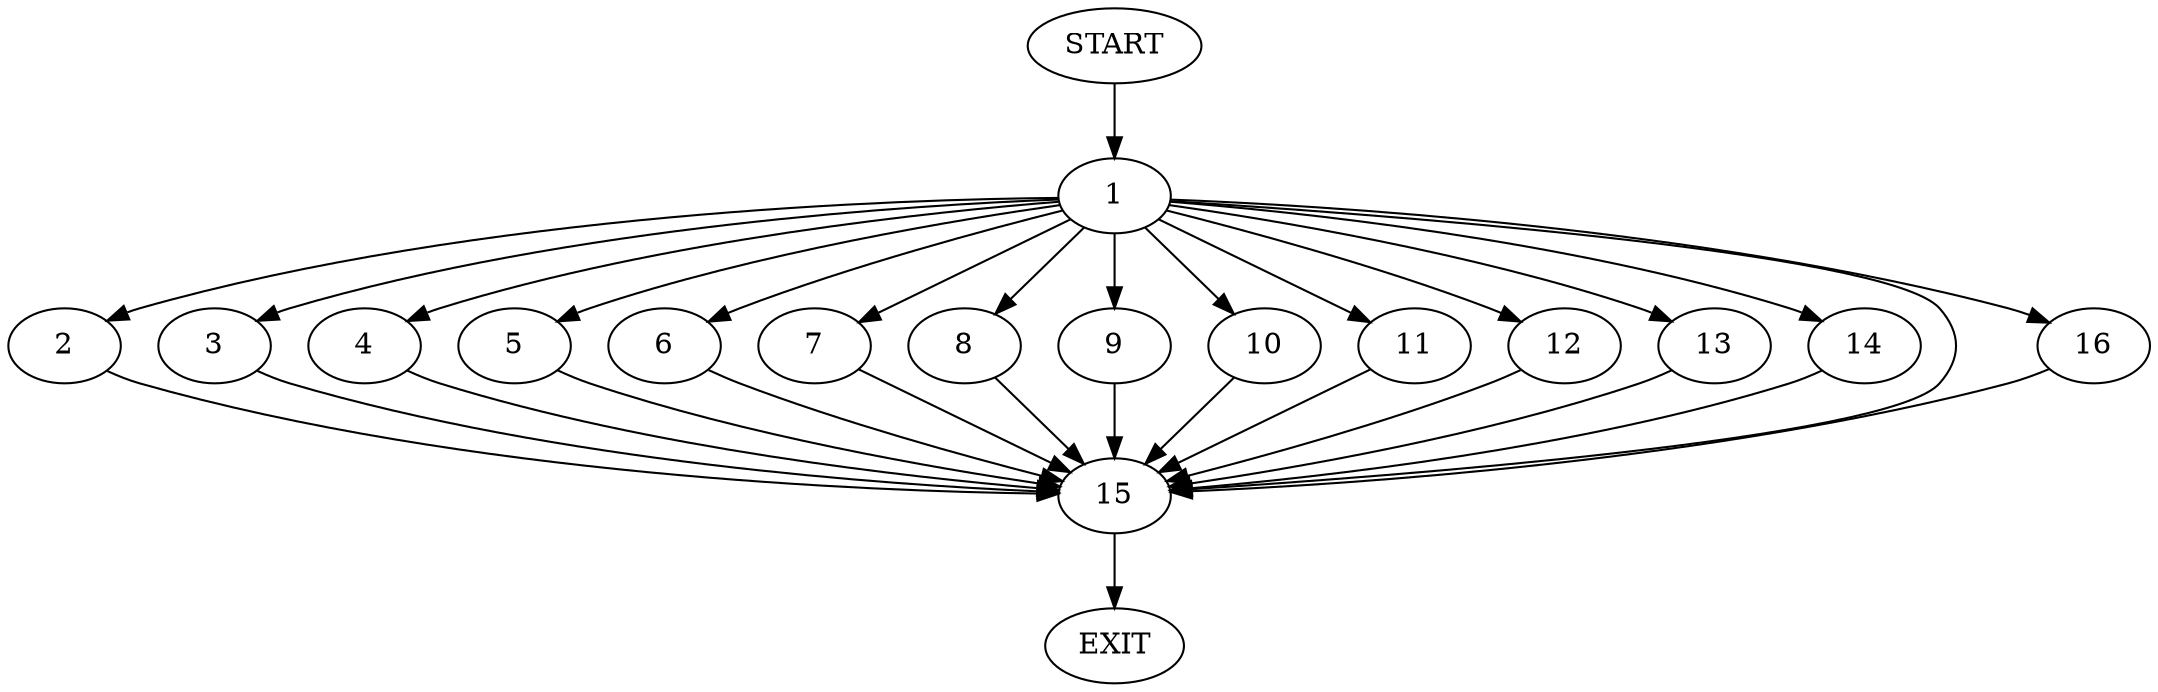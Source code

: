 digraph {
0 [label="START"]
17 [label="EXIT"]
0 -> 1
1 -> 2
1 -> 3
1 -> 4
1 -> 5
1 -> 6
1 -> 7
1 -> 8
1 -> 9
1 -> 10
1 -> 11
1 -> 12
1 -> 13
1 -> 14
1 -> 15
1 -> 16
15 -> 17
11 -> 15
14 -> 15
8 -> 15
2 -> 15
7 -> 15
9 -> 15
4 -> 15
3 -> 15
13 -> 15
10 -> 15
16 -> 15
12 -> 15
5 -> 15
6 -> 15
}
